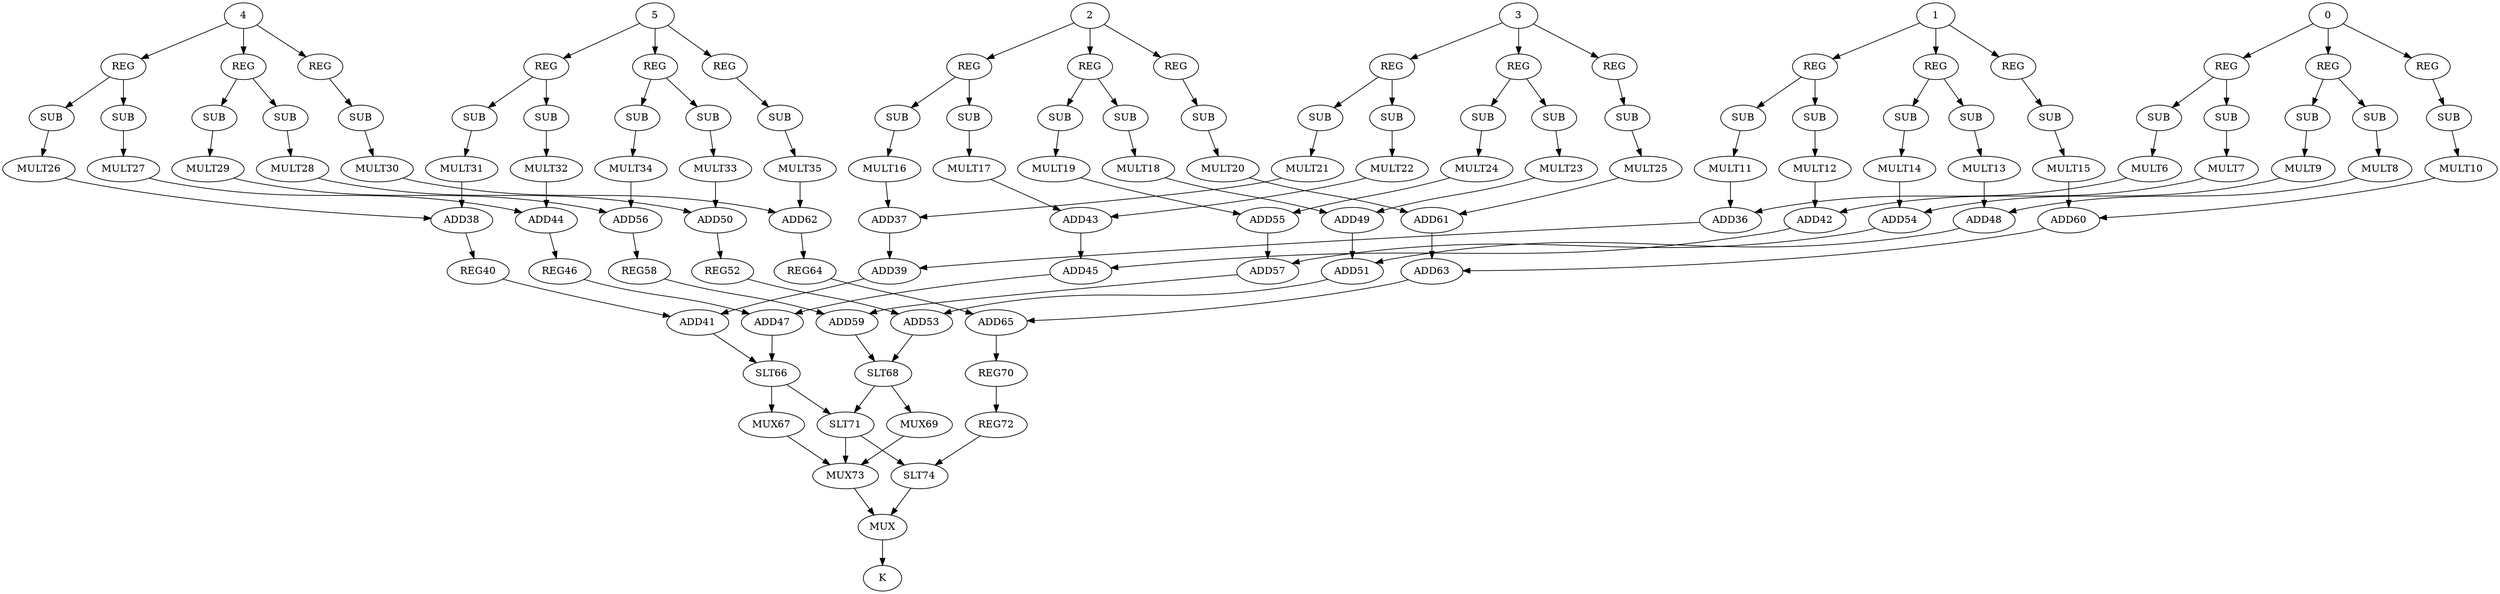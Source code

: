 strict digraph  {
0;
6 [label=MULT6];
7 [label=MULT7];
8 [label=MULT8];
9 [label=MULT9];
10 [label=MULT10];
1;
11 [label=MULT11];
12 [label=MULT12];
13 [label=MULT13];
14 [label=MULT14];
15 [label=MULT15];
2;
16 [label=MULT16];
17 [label=MULT17];
18 [label=MULT18];
19 [label=MULT19];
20 [label=MULT20];
3;
21 [label=MULT21];
22 [label=MULT22];
23 [label=MULT23];
24 [label=MULT24];
25 [label=MULT25];
4;
26 [label=MULT26];
27 [label=MULT27];
28 [label=MULT28];
29 [label=MULT29];
30 [label=MULT30];
5;
31 [label=MULT31];
32 [label=MULT32];
33 [label=MULT33];
34 [label=MULT34];
35 [label=MULT35];
36 [label=ADD36];
37 [label=ADD37];
38 [label=ADD38];
39 [label=ADD39];
40 [label=REG40];
41 [label=ADD41];
42 [label=ADD42];
43 [label=ADD43];
44 [label=ADD44];
45 [label=ADD45];
46 [label=REG46];
47 [label=ADD47];
48 [label=ADD48];
49 [label=ADD49];
50 [label=ADD50];
51 [label=ADD51];
52 [label=REG52];
53 [label=ADD53];
54 [label=ADD54];
55 [label=ADD55];
56 [label=ADD56];
57 [label=ADD57];
58 [label=REG58];
59 [label=ADD59];
60 [label=ADD60];
61 [label=ADD61];
62 [label=ADD62];
63 [label=ADD63];
64 [label=REG64];
65 [label=ADD65];
66 [label=SLT66];
67 [label=MUX67];
68 [label=SLT68];
69 [label=MUX69];
70 [label=REG70];
71 [label=SLT71];
72 [label=REG72];
73 [label=MUX73];
74 [label=SLT74];
75 [label=MUX];
76 [label=K];
77 [label=SUB];
78 [label=SUB];
79 [label=SUB];
80 [label=SUB];
81 [label=SUB];
82 [label=SUB];
83 [label=SUB];
84 [label=SUB];
85 [label=SUB];
86 [label=SUB];
87 [label=SUB];
88 [label=SUB];
89 [label=SUB];
90 [label=SUB];
91 [label=SUB];
92 [label=SUB];
93 [label=SUB];
94 [label=SUB];
95 [label=SUB];
96 [label=SUB];
97 [label=SUB];
98 [label=SUB];
99 [label=SUB];
100 [label=SUB];
101 [label=SUB];
102 [label=SUB];
103 [label=SUB];
104 [label=SUB];
105 [label=SUB];
106 [label=SUB];
107 [label=REG];
108 [label=REG];
109 [label=REG];
110 [label=REG];
111 [label=REG];
112 [label=REG];
113 [label=REG];
114 [label=REG];
115 [label=REG];
116 [label=REG];
117 [label=REG];
118 [label=REG];
119 [label=REG];
120 [label=REG];
121 [label=REG];
122 [label=REG];
123 [label=REG];
124 [label=REG];
0 -> 107;
0 -> 108;
0 -> 109;
6 -> 36;
7 -> 42;
8 -> 48;
9 -> 54;
10 -> 60;
1 -> 110;
1 -> 111;
1 -> 112;
11 -> 36;
12 -> 42;
13 -> 48;
14 -> 54;
15 -> 60;
2 -> 113;
2 -> 114;
2 -> 115;
16 -> 37;
17 -> 43;
18 -> 49;
19 -> 55;
20 -> 61;
3 -> 116;
3 -> 117;
3 -> 118;
21 -> 37;
22 -> 43;
23 -> 49;
24 -> 55;
25 -> 61;
4 -> 119;
4 -> 120;
4 -> 121;
26 -> 38;
27 -> 44;
28 -> 50;
29 -> 56;
30 -> 62;
5 -> 122;
5 -> 123;
5 -> 124;
31 -> 38;
32 -> 44;
33 -> 50;
34 -> 56;
35 -> 62;
36 -> 39;
37 -> 39;
38 -> 40;
39 -> 41;
40 -> 41;
41 -> 66;
42 -> 45;
43 -> 45;
44 -> 46;
45 -> 47;
46 -> 47;
47 -> 66;
48 -> 51;
49 -> 51;
50 -> 52;
51 -> 53;
52 -> 53;
53 -> 68;
54 -> 57;
55 -> 57;
56 -> 58;
57 -> 59;
58 -> 59;
59 -> 68;
60 -> 63;
61 -> 63;
62 -> 64;
63 -> 65;
64 -> 65;
65 -> 70;
66 -> 67;
66 -> 71;
67 -> 73;
68 -> 69;
68 -> 71;
69 -> 73;
70 -> 72;
71 -> 73;
71 -> 74;
72 -> 74;
73 -> 75;
74 -> 75;
75 -> 76;
77 -> 6;
78 -> 7;
79 -> 8;
80 -> 9;
81 -> 10;
82 -> 11;
83 -> 12;
84 -> 13;
85 -> 14;
86 -> 15;
87 -> 16;
88 -> 17;
89 -> 18;
90 -> 19;
91 -> 20;
92 -> 21;
93 -> 22;
94 -> 23;
95 -> 24;
96 -> 25;
97 -> 26;
98 -> 27;
99 -> 28;
100 -> 29;
101 -> 30;
102 -> 31;
103 -> 32;
104 -> 33;
105 -> 34;
106 -> 35;
107 -> 77;
107 -> 78;
108 -> 79;
108 -> 80;
109 -> 81;
110 -> 82;
110 -> 83;
111 -> 84;
111 -> 85;
112 -> 86;
113 -> 87;
113 -> 88;
114 -> 89;
114 -> 90;
115 -> 91;
116 -> 92;
116 -> 93;
117 -> 94;
117 -> 95;
118 -> 96;
119 -> 97;
119 -> 98;
120 -> 99;
120 -> 100;
121 -> 101;
122 -> 102;
122 -> 103;
123 -> 104;
123 -> 105;
124 -> 106;
}
